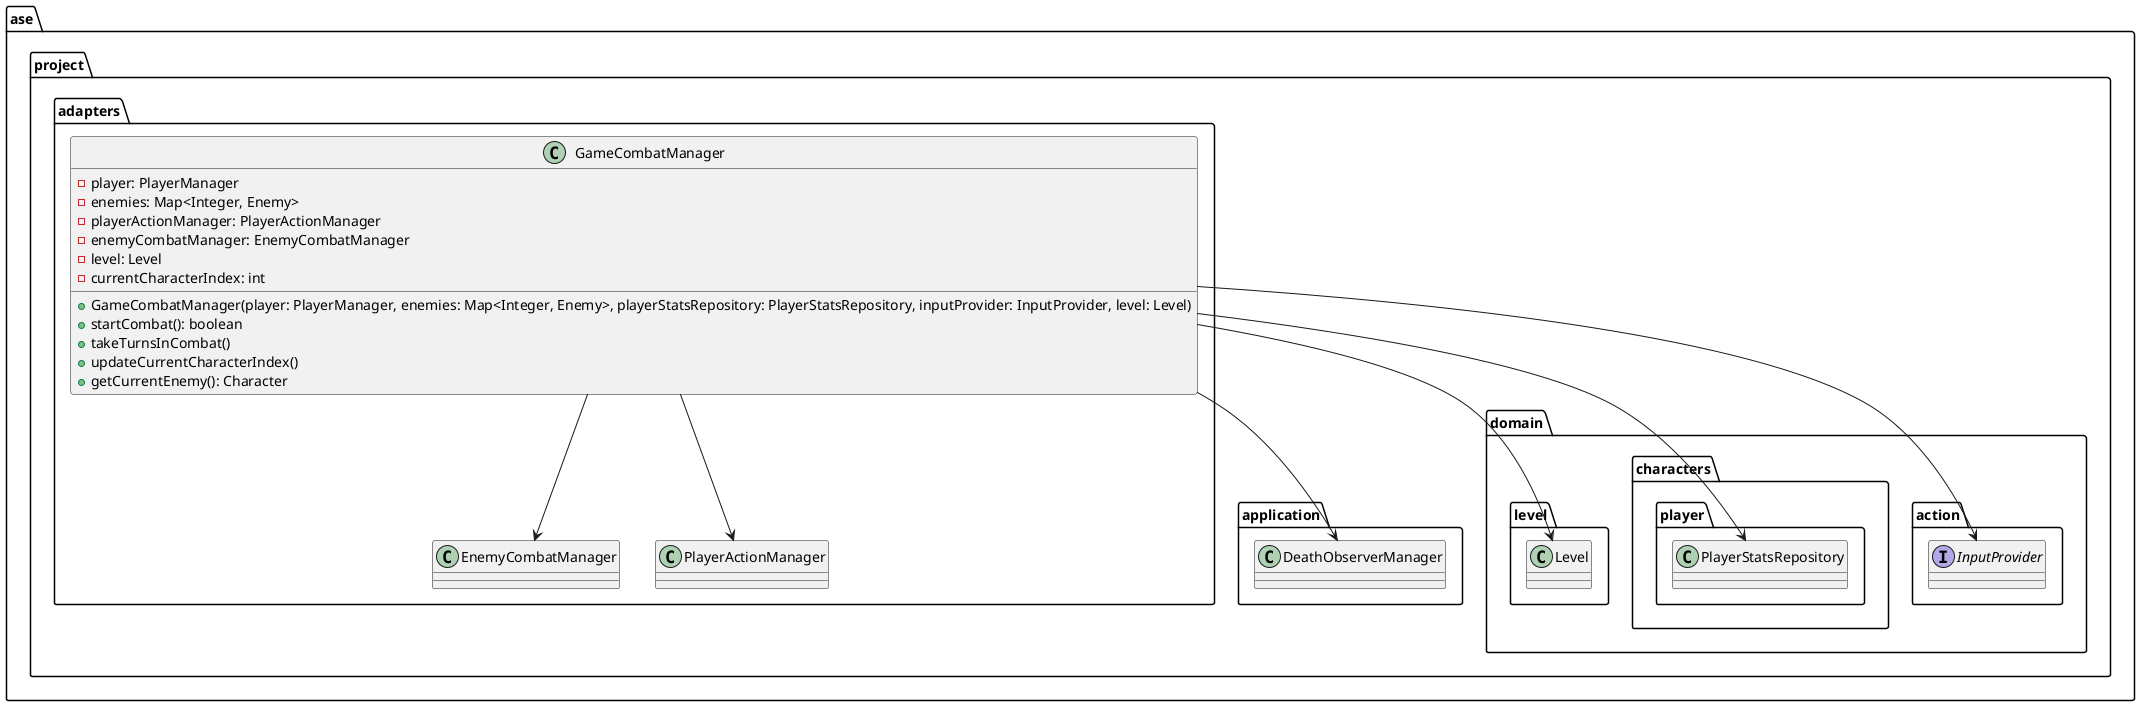 @startuml

package ase.project.adapters {
    class EnemyCombatManager {
    }
    class PlayerActionManager {
    }
}

package ase.project.application {
    class DeathObserverManager {
    }
}

package ase.project.domain.action {
    interface InputProvider {
    }
}

package ase.project.domain.characters.player {
    class PlayerStatsRepository {
    }
}

package ase.project.domain.level {
    class Level {
    }
}

package ase.project.adapters {
    class GameCombatManager {
        - player: PlayerManager
        - enemies: Map<Integer, Enemy>
        - playerActionManager: PlayerActionManager
        - enemyCombatManager: EnemyCombatManager
        - level: Level
        - currentCharacterIndex: int

        + GameCombatManager(player: PlayerManager, enemies: Map<Integer, Enemy>, playerStatsRepository: PlayerStatsRepository, inputProvider: InputProvider, level: Level)
        + startCombat(): boolean
        + takeTurnsInCombat()
        + updateCurrentCharacterIndex()
        + getCurrentEnemy(): Character
    }
}


GameCombatManager --> PlayerActionManager
GameCombatManager --> EnemyCombatManager
GameCombatManager --> Level
GameCombatManager --> PlayerStatsRepository
GameCombatManager --> InputProvider
GameCombatManager --> DeathObserverManager


@enduml
